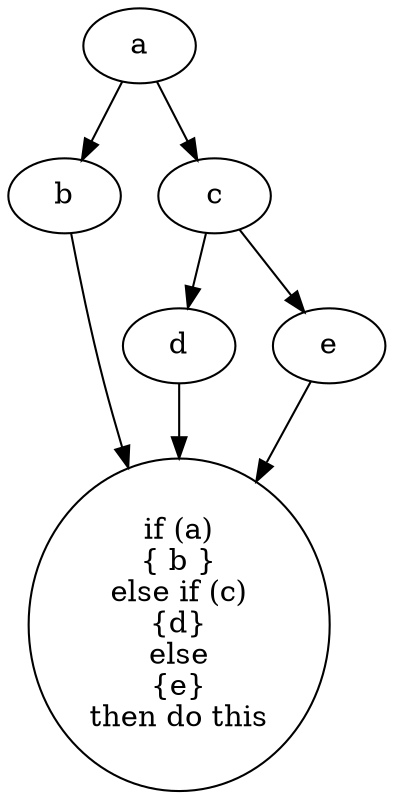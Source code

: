 digraph if_elseif{
	a -> b;
	a -> c;
	b -> z;
	c -> d;
	c -> e;
	e -> z;	
	d -> z;
	z[label="if (a)\n{ b }\nelse if (c)\n{d}\nelse\n{e}\nthen do this"];
}

